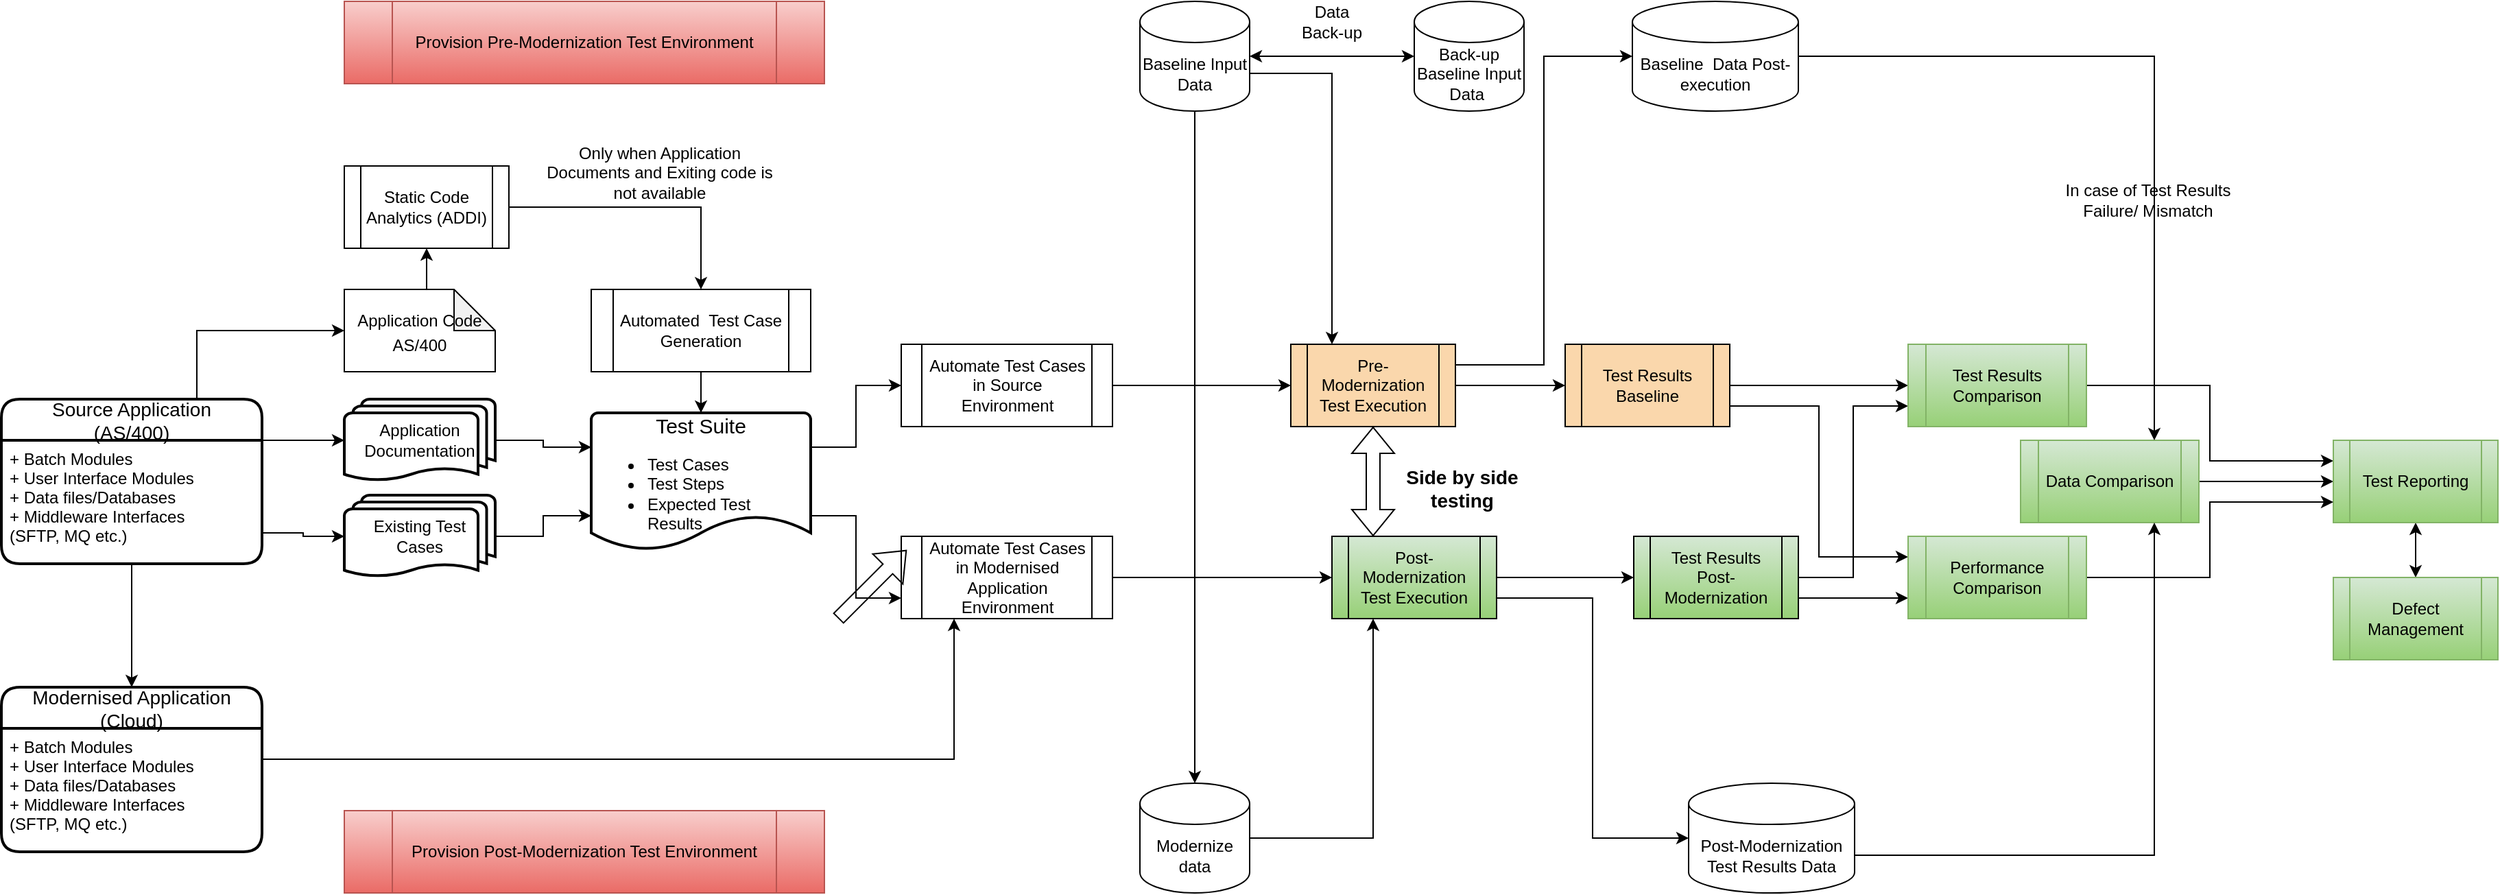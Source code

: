 <mxfile version="20.6.0" type="github">
  <diagram id="OM0IrNqEqAMPZpGWEgh5" name="Page-1">
    <mxGraphModel dx="1577" dy="2244" grid="1" gridSize="10" guides="1" tooltips="1" connect="1" arrows="1" fold="1" page="1" pageScale="1" pageWidth="826" pageHeight="1169" math="0" shadow="0">
      <root>
        <mxCell id="0" />
        <mxCell id="1" parent="0" />
        <mxCell id="sKHwCAjAp6CKXzJC5bC2-12" style="edgeStyle=orthogonalEdgeStyle;rounded=0;orthogonalLoop=1;jettySize=auto;html=1;exitX=0.75;exitY=0;exitDx=0;exitDy=0;entryX=0;entryY=0.5;entryDx=0;entryDy=0;entryPerimeter=0;fontSize=12;" edge="1" parent="1" source="sKHwCAjAp6CKXzJC5bC2-1" target="sKHwCAjAp6CKXzJC5bC2-9">
          <mxGeometry relative="1" as="geometry" />
        </mxCell>
        <mxCell id="sKHwCAjAp6CKXzJC5bC2-1" value="Source Application &#xa;(AS/400)" style="swimlane;childLayout=stackLayout;horizontal=1;startSize=30;horizontalStack=0;rounded=1;fontSize=14;fontStyle=0;strokeWidth=2;resizeParent=0;resizeLast=1;shadow=0;dashed=0;align=center;" vertex="1" parent="1">
          <mxGeometry x="50" y="240" width="190" height="120" as="geometry" />
        </mxCell>
        <mxCell id="sKHwCAjAp6CKXzJC5bC2-2" value="+ Batch Modules&#xa;+ User Interface Modules&#xa;+ Data files/Databases&#xa;+ Middleware Interfaces &#xa;(SFTP, MQ etc.)" style="align=left;strokeColor=none;fillColor=none;spacingLeft=4;fontSize=12;verticalAlign=top;resizable=0;rotatable=0;part=1;" vertex="1" parent="sKHwCAjAp6CKXzJC5bC2-1">
          <mxGeometry y="30" width="190" height="90" as="geometry" />
        </mxCell>
        <mxCell id="sKHwCAjAp6CKXzJC5bC2-3" value="Modernised Application &#xa;(Cloud)" style="swimlane;childLayout=stackLayout;horizontal=1;startSize=30;horizontalStack=0;rounded=1;fontSize=14;fontStyle=0;strokeWidth=2;resizeParent=0;resizeLast=1;shadow=0;dashed=0;align=center;" vertex="1" parent="1">
          <mxGeometry x="50" y="450" width="190" height="120" as="geometry" />
        </mxCell>
        <mxCell id="sKHwCAjAp6CKXzJC5bC2-4" value="+ Batch Modules&#xa;+ User Interface Modules&#xa;+ Data files/Databases&#xa;+ Middleware Interfaces &#xa;(SFTP, MQ etc.)" style="align=left;strokeColor=none;fillColor=none;spacingLeft=4;fontSize=12;verticalAlign=top;resizable=0;rotatable=0;part=1;" vertex="1" parent="sKHwCAjAp6CKXzJC5bC2-3">
          <mxGeometry y="30" width="190" height="90" as="geometry" />
        </mxCell>
        <mxCell id="sKHwCAjAp6CKXzJC5bC2-20" style="edgeStyle=orthogonalEdgeStyle;rounded=0;orthogonalLoop=1;jettySize=auto;html=1;exitX=1;exitY=0.5;exitDx=0;exitDy=0;exitPerimeter=0;entryX=0;entryY=0.25;entryDx=0;entryDy=0;entryPerimeter=0;fontSize=12;" edge="1" parent="1" source="sKHwCAjAp6CKXzJC5bC2-5" target="sKHwCAjAp6CKXzJC5bC2-7">
          <mxGeometry relative="1" as="geometry" />
        </mxCell>
        <mxCell id="sKHwCAjAp6CKXzJC5bC2-5" value="Application Documentation" style="strokeWidth=2;html=1;shape=mxgraph.flowchart.multi-document;whiteSpace=wrap;" vertex="1" parent="1">
          <mxGeometry x="300" y="240" width="110" height="60" as="geometry" />
        </mxCell>
        <mxCell id="sKHwCAjAp6CKXzJC5bC2-23" style="edgeStyle=orthogonalEdgeStyle;rounded=0;orthogonalLoop=1;jettySize=auto;html=1;exitX=1;exitY=0.5;exitDx=0;exitDy=0;exitPerimeter=0;entryX=0;entryY=0.75;entryDx=0;entryDy=0;entryPerimeter=0;fontSize=12;" edge="1" parent="1" source="sKHwCAjAp6CKXzJC5bC2-6" target="sKHwCAjAp6CKXzJC5bC2-7">
          <mxGeometry relative="1" as="geometry" />
        </mxCell>
        <mxCell id="sKHwCAjAp6CKXzJC5bC2-6" value="Existing Test &lt;br&gt;Cases" style="strokeWidth=2;html=1;shape=mxgraph.flowchart.multi-document;whiteSpace=wrap;" vertex="1" parent="1">
          <mxGeometry x="300" y="310" width="110" height="60" as="geometry" />
        </mxCell>
        <mxCell id="sKHwCAjAp6CKXzJC5bC2-70" style="edgeStyle=orthogonalEdgeStyle;rounded=0;orthogonalLoop=1;jettySize=auto;html=1;exitX=1;exitY=0.25;exitDx=0;exitDy=0;exitPerimeter=0;entryX=0;entryY=0.5;entryDx=0;entryDy=0;fontSize=12;" edge="1" parent="1" source="sKHwCAjAp6CKXzJC5bC2-7" target="sKHwCAjAp6CKXzJC5bC2-69">
          <mxGeometry relative="1" as="geometry" />
        </mxCell>
        <mxCell id="sKHwCAjAp6CKXzJC5bC2-72" style="edgeStyle=orthogonalEdgeStyle;rounded=0;orthogonalLoop=1;jettySize=auto;html=1;exitX=1;exitY=0.75;exitDx=0;exitDy=0;exitPerimeter=0;entryX=0;entryY=0.75;entryDx=0;entryDy=0;fontSize=12;" edge="1" parent="1" source="sKHwCAjAp6CKXzJC5bC2-7" target="sKHwCAjAp6CKXzJC5bC2-71">
          <mxGeometry relative="1" as="geometry" />
        </mxCell>
        <mxCell id="sKHwCAjAp6CKXzJC5bC2-7" value="&lt;span style=&quot;text-align: left;&quot;&gt;&lt;font style=&quot;font-size: 15px;&quot;&gt;Test Suite&lt;/font&gt;&lt;/span&gt;&lt;br&gt;&lt;ul&gt;&lt;li style=&quot;text-align: left;&quot;&gt;Test Cases&lt;/li&gt;&lt;li style=&quot;text-align: left;&quot;&gt;Test Steps&lt;/li&gt;&lt;li&gt;&lt;div style=&quot;text-align: left;&quot;&gt;Expected Test Results&lt;/div&gt;&lt;/li&gt;&lt;/ul&gt;" style="strokeWidth=2;html=1;shape=mxgraph.flowchart.document2;whiteSpace=wrap;size=0.25;" vertex="1" parent="1">
          <mxGeometry x="480" y="250" width="160" height="100" as="geometry" />
        </mxCell>
        <mxCell id="sKHwCAjAp6CKXzJC5bC2-15" style="edgeStyle=orthogonalEdgeStyle;rounded=0;orthogonalLoop=1;jettySize=auto;html=1;exitX=0.5;exitY=0;exitDx=0;exitDy=0;exitPerimeter=0;entryX=0.5;entryY=1;entryDx=0;entryDy=0;fontSize=12;" edge="1" parent="1" source="sKHwCAjAp6CKXzJC5bC2-9" target="sKHwCAjAp6CKXzJC5bC2-14">
          <mxGeometry relative="1" as="geometry" />
        </mxCell>
        <mxCell id="sKHwCAjAp6CKXzJC5bC2-9" value="&lt;font style=&quot;font-size: 12px;&quot;&gt;Application Code&lt;br&gt;AS/400&lt;/font&gt;" style="shape=note;whiteSpace=wrap;html=1;backgroundOutline=1;darkOpacity=0.05;fontSize=15;" vertex="1" parent="1">
          <mxGeometry x="300" y="160" width="110" height="60" as="geometry" />
        </mxCell>
        <mxCell id="sKHwCAjAp6CKXzJC5bC2-10" style="edgeStyle=orthogonalEdgeStyle;rounded=0;orthogonalLoop=1;jettySize=auto;html=1;exitX=1;exitY=0;exitDx=0;exitDy=0;entryX=0;entryY=0.5;entryDx=0;entryDy=0;entryPerimeter=0;fontSize=12;" edge="1" parent="1" source="sKHwCAjAp6CKXzJC5bC2-2" target="sKHwCAjAp6CKXzJC5bC2-5">
          <mxGeometry relative="1" as="geometry">
            <Array as="points">
              <mxPoint x="260" y="270" />
              <mxPoint x="260" y="270" />
            </Array>
          </mxGeometry>
        </mxCell>
        <mxCell id="sKHwCAjAp6CKXzJC5bC2-11" style="edgeStyle=orthogonalEdgeStyle;rounded=0;orthogonalLoop=1;jettySize=auto;html=1;exitX=1;exitY=0.75;exitDx=0;exitDy=0;entryX=0;entryY=0.5;entryDx=0;entryDy=0;entryPerimeter=0;fontSize=12;" edge="1" parent="1" source="sKHwCAjAp6CKXzJC5bC2-2" target="sKHwCAjAp6CKXzJC5bC2-6">
          <mxGeometry relative="1" as="geometry" />
        </mxCell>
        <mxCell id="sKHwCAjAp6CKXzJC5bC2-19" style="edgeStyle=orthogonalEdgeStyle;rounded=0;orthogonalLoop=1;jettySize=auto;html=1;exitX=0.5;exitY=1;exitDx=0;exitDy=0;entryX=0.5;entryY=0;entryDx=0;entryDy=0;entryPerimeter=0;fontSize=12;" edge="1" parent="1" source="sKHwCAjAp6CKXzJC5bC2-13" target="sKHwCAjAp6CKXzJC5bC2-7">
          <mxGeometry relative="1" as="geometry" />
        </mxCell>
        <mxCell id="sKHwCAjAp6CKXzJC5bC2-13" value="Automated &amp;nbsp;Test Case Generation" style="shape=process;whiteSpace=wrap;html=1;backgroundOutline=1;fontSize=12;" vertex="1" parent="1">
          <mxGeometry x="480" y="160" width="160" height="60" as="geometry" />
        </mxCell>
        <mxCell id="sKHwCAjAp6CKXzJC5bC2-18" style="edgeStyle=orthogonalEdgeStyle;rounded=0;orthogonalLoop=1;jettySize=auto;html=1;exitX=1;exitY=0.5;exitDx=0;exitDy=0;entryX=0.5;entryY=0;entryDx=0;entryDy=0;fontSize=12;" edge="1" parent="1" source="sKHwCAjAp6CKXzJC5bC2-14" target="sKHwCAjAp6CKXzJC5bC2-13">
          <mxGeometry relative="1" as="geometry" />
        </mxCell>
        <mxCell id="sKHwCAjAp6CKXzJC5bC2-14" value="Static Code Analytics (ADDI)" style="shape=process;whiteSpace=wrap;html=1;backgroundOutline=1;fontSize=12;" vertex="1" parent="1">
          <mxGeometry x="300" y="70" width="120" height="60" as="geometry" />
        </mxCell>
        <mxCell id="sKHwCAjAp6CKXzJC5bC2-24" value="Only when Application Documents and Exiting code is not available" style="text;html=1;strokeColor=none;fillColor=none;align=center;verticalAlign=middle;whiteSpace=wrap;rounded=0;fontSize=12;" vertex="1" parent="1">
          <mxGeometry x="440" y="60" width="180" height="30" as="geometry" />
        </mxCell>
        <mxCell id="sKHwCAjAp6CKXzJC5bC2-29" style="edgeStyle=orthogonalEdgeStyle;rounded=0;orthogonalLoop=1;jettySize=auto;html=1;exitX=1;exitY=0.5;exitDx=0;exitDy=0;entryX=0;entryY=0.5;entryDx=0;entryDy=0;" edge="1" parent="1" source="sKHwCAjAp6CKXzJC5bC2-31" target="sKHwCAjAp6CKXzJC5bC2-33">
          <mxGeometry relative="1" as="geometry" />
        </mxCell>
        <mxCell id="sKHwCAjAp6CKXzJC5bC2-95" style="edgeStyle=orthogonalEdgeStyle;rounded=0;orthogonalLoop=1;jettySize=auto;html=1;exitX=1;exitY=0.5;exitDx=0;exitDy=0;entryX=0;entryY=0.5;entryDx=0;entryDy=0;fontSize=12;startArrow=none;startFill=0;" edge="1" parent="1" source="sKHwCAjAp6CKXzJC5bC2-33" target="sKHwCAjAp6CKXzJC5bC2-43">
          <mxGeometry relative="1" as="geometry" />
        </mxCell>
        <mxCell id="sKHwCAjAp6CKXzJC5bC2-96" style="edgeStyle=orthogonalEdgeStyle;rounded=0;orthogonalLoop=1;jettySize=auto;html=1;exitX=1;exitY=0.75;exitDx=0;exitDy=0;entryX=0;entryY=0.25;entryDx=0;entryDy=0;fontSize=12;startArrow=none;startFill=0;" edge="1" parent="1" source="sKHwCAjAp6CKXzJC5bC2-33" target="sKHwCAjAp6CKXzJC5bC2-86">
          <mxGeometry relative="1" as="geometry" />
        </mxCell>
        <mxCell id="sKHwCAjAp6CKXzJC5bC2-33" value="Test Results Baseline" style="shape=process;whiteSpace=wrap;html=1;backgroundOutline=1;fillColor=#fad7ac;" vertex="1" parent="1">
          <mxGeometry x="1190" y="200" width="120" height="60" as="geometry" />
        </mxCell>
        <mxCell id="sKHwCAjAp6CKXzJC5bC2-36" style="edgeStyle=orthogonalEdgeStyle;rounded=0;orthogonalLoop=1;jettySize=auto;html=1;exitX=1;exitY=0.5;exitDx=0;exitDy=0;entryX=0;entryY=0.5;entryDx=0;entryDy=0;" edge="1" parent="1" source="sKHwCAjAp6CKXzJC5bC2-38" target="sKHwCAjAp6CKXzJC5bC2-40">
          <mxGeometry relative="1" as="geometry" />
        </mxCell>
        <mxCell id="sKHwCAjAp6CKXzJC5bC2-93" style="edgeStyle=orthogonalEdgeStyle;rounded=0;orthogonalLoop=1;jettySize=auto;html=1;exitX=1;exitY=0.75;exitDx=0;exitDy=0;entryX=0;entryY=0.5;entryDx=0;entryDy=0;entryPerimeter=0;fontSize=12;startArrow=none;startFill=0;" edge="1" parent="1" source="sKHwCAjAp6CKXzJC5bC2-38" target="sKHwCAjAp6CKXzJC5bC2-54">
          <mxGeometry relative="1" as="geometry" />
        </mxCell>
        <mxCell id="sKHwCAjAp6CKXzJC5bC2-38" value="Post-Modernization Test Execution" style="shape=process;whiteSpace=wrap;html=1;backgroundOutline=1;gradientColor=#97d077;fillColor=#d5e8d4;" vertex="1" parent="1">
          <mxGeometry x="1020" y="340" width="120" height="60" as="geometry" />
        </mxCell>
        <mxCell id="sKHwCAjAp6CKXzJC5bC2-97" style="edgeStyle=orthogonalEdgeStyle;rounded=0;orthogonalLoop=1;jettySize=auto;html=1;exitX=1;exitY=0.75;exitDx=0;exitDy=0;entryX=0;entryY=0.75;entryDx=0;entryDy=0;fontSize=12;startArrow=none;startFill=0;" edge="1" parent="1" source="sKHwCAjAp6CKXzJC5bC2-40" target="sKHwCAjAp6CKXzJC5bC2-86">
          <mxGeometry relative="1" as="geometry" />
        </mxCell>
        <mxCell id="sKHwCAjAp6CKXzJC5bC2-98" style="edgeStyle=orthogonalEdgeStyle;rounded=0;orthogonalLoop=1;jettySize=auto;html=1;exitX=1;exitY=0.5;exitDx=0;exitDy=0;entryX=0;entryY=0.75;entryDx=0;entryDy=0;fontSize=12;startArrow=none;startFill=0;" edge="1" parent="1" source="sKHwCAjAp6CKXzJC5bC2-40" target="sKHwCAjAp6CKXzJC5bC2-43">
          <mxGeometry relative="1" as="geometry" />
        </mxCell>
        <mxCell id="sKHwCAjAp6CKXzJC5bC2-40" value="Test Results Post-Modernization" style="shape=process;whiteSpace=wrap;html=1;backgroundOutline=1;gradientColor=#97d077;fillColor=#d5e8d4;" vertex="1" parent="1">
          <mxGeometry x="1240" y="340" width="120" height="60" as="geometry" />
        </mxCell>
        <mxCell id="sKHwCAjAp6CKXzJC5bC2-101" style="edgeStyle=orthogonalEdgeStyle;rounded=0;orthogonalLoop=1;jettySize=auto;html=1;exitX=1;exitY=0.5;exitDx=0;exitDy=0;entryX=0;entryY=0.25;entryDx=0;entryDy=0;fontSize=12;startArrow=none;startFill=0;" edge="1" parent="1" source="sKHwCAjAp6CKXzJC5bC2-43" target="sKHwCAjAp6CKXzJC5bC2-47">
          <mxGeometry relative="1" as="geometry" />
        </mxCell>
        <mxCell id="sKHwCAjAp6CKXzJC5bC2-43" value="Test Results Comparison" style="shape=process;whiteSpace=wrap;html=1;backgroundOutline=1;gradientColor=#97d077;fillColor=#d5e8d4;strokeColor=#82b366;" vertex="1" parent="1">
          <mxGeometry x="1440" y="200" width="130" height="60" as="geometry" />
        </mxCell>
        <mxCell id="sKHwCAjAp6CKXzJC5bC2-102" style="edgeStyle=orthogonalEdgeStyle;rounded=0;orthogonalLoop=1;jettySize=auto;html=1;exitX=1;exitY=0.5;exitDx=0;exitDy=0;entryX=0;entryY=0.5;entryDx=0;entryDy=0;fontSize=12;startArrow=none;startFill=0;" edge="1" parent="1" source="sKHwCAjAp6CKXzJC5bC2-46" target="sKHwCAjAp6CKXzJC5bC2-47">
          <mxGeometry relative="1" as="geometry" />
        </mxCell>
        <mxCell id="sKHwCAjAp6CKXzJC5bC2-46" value="Data Comparison" style="shape=process;whiteSpace=wrap;html=1;backgroundOutline=1;gradientColor=#97d077;fillColor=#d5e8d4;strokeColor=#82b366;" vertex="1" parent="1">
          <mxGeometry x="1522" y="270" width="130" height="60" as="geometry" />
        </mxCell>
        <mxCell id="sKHwCAjAp6CKXzJC5bC2-105" style="edgeStyle=orthogonalEdgeStyle;rounded=0;orthogonalLoop=1;jettySize=auto;html=1;exitX=0.5;exitY=1;exitDx=0;exitDy=0;entryX=0.5;entryY=0;entryDx=0;entryDy=0;fontSize=12;startArrow=classic;startFill=1;" edge="1" parent="1" source="sKHwCAjAp6CKXzJC5bC2-47" target="sKHwCAjAp6CKXzJC5bC2-104">
          <mxGeometry relative="1" as="geometry" />
        </mxCell>
        <mxCell id="sKHwCAjAp6CKXzJC5bC2-47" value="Test Reporting" style="shape=process;whiteSpace=wrap;html=1;backgroundOutline=1;gradientColor=#97d077;fillColor=#d5e8d4;strokeColor=#82b366;" vertex="1" parent="1">
          <mxGeometry x="1750" y="270" width="120" height="60" as="geometry" />
        </mxCell>
        <mxCell id="sKHwCAjAp6CKXzJC5bC2-79" style="edgeStyle=orthogonalEdgeStyle;rounded=0;orthogonalLoop=1;jettySize=auto;html=1;exitX=0.5;exitY=1;exitDx=0;exitDy=0;exitPerimeter=0;fontSize=12;" edge="1" parent="1" source="sKHwCAjAp6CKXzJC5bC2-50" target="sKHwCAjAp6CKXzJC5bC2-77">
          <mxGeometry relative="1" as="geometry" />
        </mxCell>
        <mxCell id="sKHwCAjAp6CKXzJC5bC2-83" style="edgeStyle=orthogonalEdgeStyle;rounded=0;orthogonalLoop=1;jettySize=auto;html=1;exitX=1;exitY=0.5;exitDx=0;exitDy=0;exitPerimeter=0;entryX=0;entryY=0.5;entryDx=0;entryDy=0;entryPerimeter=0;fontSize=12;startArrow=classic;startFill=1;" edge="1" parent="1" source="sKHwCAjAp6CKXzJC5bC2-50" target="sKHwCAjAp6CKXzJC5bC2-81">
          <mxGeometry relative="1" as="geometry" />
        </mxCell>
        <mxCell id="sKHwCAjAp6CKXzJC5bC2-90" style="edgeStyle=orthogonalEdgeStyle;rounded=0;orthogonalLoop=1;jettySize=auto;html=1;exitX=1;exitY=0;exitDx=0;exitDy=52.5;exitPerimeter=0;entryX=0.25;entryY=0;entryDx=0;entryDy=0;fontSize=12;startArrow=none;startFill=0;" edge="1" parent="1" source="sKHwCAjAp6CKXzJC5bC2-50" target="sKHwCAjAp6CKXzJC5bC2-31">
          <mxGeometry relative="1" as="geometry" />
        </mxCell>
        <mxCell id="sKHwCAjAp6CKXzJC5bC2-50" value="Baseline Input Data" style="shape=cylinder3;whiteSpace=wrap;html=1;boundedLbl=1;backgroundOutline=1;size=15;" vertex="1" parent="1">
          <mxGeometry x="880" y="-50" width="80" height="80" as="geometry" />
        </mxCell>
        <mxCell id="sKHwCAjAp6CKXzJC5bC2-100" style="edgeStyle=orthogonalEdgeStyle;rounded=0;orthogonalLoop=1;jettySize=auto;html=1;exitX=1;exitY=0.5;exitDx=0;exitDy=0;exitPerimeter=0;entryX=0.75;entryY=0;entryDx=0;entryDy=0;fontSize=12;startArrow=none;startFill=0;" edge="1" parent="1" source="sKHwCAjAp6CKXzJC5bC2-52" target="sKHwCAjAp6CKXzJC5bC2-46">
          <mxGeometry relative="1" as="geometry" />
        </mxCell>
        <mxCell id="sKHwCAjAp6CKXzJC5bC2-52" value="Baseline&amp;nbsp; Data Post-execution" style="shape=cylinder3;whiteSpace=wrap;html=1;boundedLbl=1;backgroundOutline=1;size=15;" vertex="1" parent="1">
          <mxGeometry x="1239" y="-50" width="121" height="80" as="geometry" />
        </mxCell>
        <mxCell id="sKHwCAjAp6CKXzJC5bC2-99" style="edgeStyle=orthogonalEdgeStyle;rounded=0;orthogonalLoop=1;jettySize=auto;html=1;exitX=1;exitY=0;exitDx=0;exitDy=52.5;exitPerimeter=0;entryX=0.75;entryY=1;entryDx=0;entryDy=0;fontSize=12;startArrow=none;startFill=0;" edge="1" parent="1" source="sKHwCAjAp6CKXzJC5bC2-54" target="sKHwCAjAp6CKXzJC5bC2-46">
          <mxGeometry relative="1" as="geometry" />
        </mxCell>
        <mxCell id="sKHwCAjAp6CKXzJC5bC2-54" value="Post-Modernization Test Results Data" style="shape=cylinder3;whiteSpace=wrap;html=1;boundedLbl=1;backgroundOutline=1;size=15;" vertex="1" parent="1">
          <mxGeometry x="1280" y="520" width="121" height="80" as="geometry" />
        </mxCell>
        <mxCell id="sKHwCAjAp6CKXzJC5bC2-56" value="&lt;font style=&quot;font-size: 14px&quot;&gt;&lt;b&gt;Side by side testing&lt;/b&gt;&lt;/font&gt;" style="text;html=1;strokeColor=none;fillColor=none;align=center;verticalAlign=middle;whiteSpace=wrap;rounded=0;" vertex="1" parent="1">
          <mxGeometry x="1070" y="290" width="90" height="30" as="geometry" />
        </mxCell>
        <mxCell id="sKHwCAjAp6CKXzJC5bC2-58" value="Provision Pre-Modernization Test Environment" style="shape=process;whiteSpace=wrap;html=1;backgroundOutline=1;fillColor=#f8cecc;gradientColor=#ea6b66;strokeColor=#b85450;" vertex="1" parent="1">
          <mxGeometry x="300" y="-50" width="350" height="60" as="geometry" />
        </mxCell>
        <mxCell id="sKHwCAjAp6CKXzJC5bC2-60" value="Provision Post-Modernization Test Environment" style="shape=process;whiteSpace=wrap;html=1;backgroundOutline=1;fillColor=#f8cecc;gradientColor=#ea6b66;strokeColor=#b85450;" vertex="1" parent="1">
          <mxGeometry x="300" y="540" width="350" height="60" as="geometry" />
        </mxCell>
        <mxCell id="sKHwCAjAp6CKXzJC5bC2-62" value="In case of Test Results Failure/ Mismatch" style="text;html=1;strokeColor=none;fillColor=none;align=center;verticalAlign=middle;whiteSpace=wrap;rounded=0;" vertex="1" parent="1">
          <mxGeometry x="1540" y="80" width="150" height="30" as="geometry" />
        </mxCell>
        <mxCell id="sKHwCAjAp6CKXzJC5bC2-107" style="edgeStyle=orthogonalEdgeStyle;rounded=0;orthogonalLoop=1;jettySize=auto;html=1;exitX=1;exitY=0.5;exitDx=0;exitDy=0;entryX=0;entryY=0.5;entryDx=0;entryDy=0;fontSize=12;startArrow=none;startFill=0;" edge="1" parent="1" source="sKHwCAjAp6CKXzJC5bC2-69" target="sKHwCAjAp6CKXzJC5bC2-31">
          <mxGeometry relative="1" as="geometry" />
        </mxCell>
        <mxCell id="sKHwCAjAp6CKXzJC5bC2-69" value="Automate Test Cases in Source Environment" style="shape=process;whiteSpace=wrap;html=1;backgroundOutline=1;fontSize=12;" vertex="1" parent="1">
          <mxGeometry x="706" y="200" width="154" height="60" as="geometry" />
        </mxCell>
        <mxCell id="sKHwCAjAp6CKXzJC5bC2-106" style="edgeStyle=orthogonalEdgeStyle;rounded=0;orthogonalLoop=1;jettySize=auto;html=1;exitX=1;exitY=0.5;exitDx=0;exitDy=0;entryX=0;entryY=0.5;entryDx=0;entryDy=0;fontSize=12;startArrow=none;startFill=0;" edge="1" parent="1" source="sKHwCAjAp6CKXzJC5bC2-71" target="sKHwCAjAp6CKXzJC5bC2-38">
          <mxGeometry relative="1" as="geometry" />
        </mxCell>
        <mxCell id="sKHwCAjAp6CKXzJC5bC2-71" value="Automate Test Cases in Modernised&lt;br&gt;Application Environment" style="shape=process;whiteSpace=wrap;html=1;backgroundOutline=1;fontSize=12;" vertex="1" parent="1">
          <mxGeometry x="706" y="340" width="154" height="60" as="geometry" />
        </mxCell>
        <mxCell id="sKHwCAjAp6CKXzJC5bC2-74" style="edgeStyle=orthogonalEdgeStyle;rounded=0;orthogonalLoop=1;jettySize=auto;html=1;exitX=1;exitY=0.25;exitDx=0;exitDy=0;entryX=0.25;entryY=1;entryDx=0;entryDy=0;fontSize=12;" edge="1" parent="1" source="sKHwCAjAp6CKXzJC5bC2-4" target="sKHwCAjAp6CKXzJC5bC2-71">
          <mxGeometry relative="1" as="geometry" />
        </mxCell>
        <mxCell id="sKHwCAjAp6CKXzJC5bC2-91" style="edgeStyle=orthogonalEdgeStyle;rounded=0;orthogonalLoop=1;jettySize=auto;html=1;exitX=1;exitY=0.5;exitDx=0;exitDy=0;exitPerimeter=0;entryX=0.25;entryY=1;entryDx=0;entryDy=0;fontSize=12;startArrow=none;startFill=0;" edge="1" parent="1" source="sKHwCAjAp6CKXzJC5bC2-77" target="sKHwCAjAp6CKXzJC5bC2-38">
          <mxGeometry relative="1" as="geometry" />
        </mxCell>
        <mxCell id="sKHwCAjAp6CKXzJC5bC2-77" value="Modernize data" style="shape=cylinder3;whiteSpace=wrap;html=1;boundedLbl=1;backgroundOutline=1;size=15;" vertex="1" parent="1">
          <mxGeometry x="880" y="520" width="80" height="80" as="geometry" />
        </mxCell>
        <mxCell id="sKHwCAjAp6CKXzJC5bC2-81" value="Back-up Baseline Input Data&amp;nbsp;" style="shape=cylinder3;whiteSpace=wrap;html=1;boundedLbl=1;backgroundOutline=1;size=15;" vertex="1" parent="1">
          <mxGeometry x="1080" y="-50" width="80" height="80" as="geometry" />
        </mxCell>
        <mxCell id="sKHwCAjAp6CKXzJC5bC2-84" value="Data Back-up" style="text;html=1;strokeColor=none;fillColor=none;align=center;verticalAlign=middle;whiteSpace=wrap;rounded=0;fontSize=12;" vertex="1" parent="1">
          <mxGeometry x="990" y="-50" width="60" height="30" as="geometry" />
        </mxCell>
        <mxCell id="sKHwCAjAp6CKXzJC5bC2-103" style="edgeStyle=orthogonalEdgeStyle;rounded=0;orthogonalLoop=1;jettySize=auto;html=1;exitX=1;exitY=0.5;exitDx=0;exitDy=0;entryX=0;entryY=0.75;entryDx=0;entryDy=0;fontSize=12;startArrow=none;startFill=0;" edge="1" parent="1" source="sKHwCAjAp6CKXzJC5bC2-86" target="sKHwCAjAp6CKXzJC5bC2-47">
          <mxGeometry relative="1" as="geometry" />
        </mxCell>
        <mxCell id="sKHwCAjAp6CKXzJC5bC2-86" value="Performance Comparison" style="shape=process;whiteSpace=wrap;html=1;backgroundOutline=1;gradientColor=#97d077;fillColor=#d5e8d4;strokeColor=#82b366;" vertex="1" parent="1">
          <mxGeometry x="1440" y="340" width="130" height="60" as="geometry" />
        </mxCell>
        <mxCell id="sKHwCAjAp6CKXzJC5bC2-94" style="edgeStyle=orthogonalEdgeStyle;rounded=0;orthogonalLoop=1;jettySize=auto;html=1;exitX=1;exitY=0.25;exitDx=0;exitDy=0;entryX=0;entryY=0.5;entryDx=0;entryDy=0;entryPerimeter=0;fontSize=12;startArrow=none;startFill=0;" edge="1" parent="1" source="sKHwCAjAp6CKXzJC5bC2-31" target="sKHwCAjAp6CKXzJC5bC2-52">
          <mxGeometry relative="1" as="geometry" />
        </mxCell>
        <mxCell id="sKHwCAjAp6CKXzJC5bC2-31" value="Pre-Modernization Test Execution" style="shape=process;whiteSpace=wrap;html=1;backgroundOutline=1;fillColor=#fad7ac;" vertex="1" parent="1">
          <mxGeometry x="990" y="200" width="120" height="60" as="geometry" />
        </mxCell>
        <mxCell id="sKHwCAjAp6CKXzJC5bC2-88" value="" style="shape=flexArrow;endArrow=classic;startArrow=classic;html=1;rounded=0;fontSize=12;entryX=0.5;entryY=1;entryDx=0;entryDy=0;exitX=0.25;exitY=0;exitDx=0;exitDy=0;" edge="1" parent="1" source="sKHwCAjAp6CKXzJC5bC2-38" target="sKHwCAjAp6CKXzJC5bC2-31">
          <mxGeometry width="100" height="100" relative="1" as="geometry">
            <mxPoint x="670" y="400" as="sourcePoint" />
            <mxPoint x="770" y="300" as="targetPoint" />
          </mxGeometry>
        </mxCell>
        <mxCell id="sKHwCAjAp6CKXzJC5bC2-104" value="Defect Management" style="shape=process;whiteSpace=wrap;html=1;backgroundOutline=1;gradientColor=#97d077;fillColor=#d5e8d4;strokeColor=#82b366;" vertex="1" parent="1">
          <mxGeometry x="1750" y="370" width="120" height="60" as="geometry" />
        </mxCell>
        <mxCell id="sKHwCAjAp6CKXzJC5bC2-108" value="" style="shape=flexArrow;endArrow=classic;html=1;rounded=0;fontSize=12;" edge="1" parent="1">
          <mxGeometry width="50" height="50" relative="1" as="geometry">
            <mxPoint x="660" y="400" as="sourcePoint" />
            <mxPoint x="710" y="350" as="targetPoint" />
          </mxGeometry>
        </mxCell>
        <mxCell id="sKHwCAjAp6CKXzJC5bC2-109" style="edgeStyle=orthogonalEdgeStyle;rounded=0;orthogonalLoop=1;jettySize=auto;html=1;exitX=0.5;exitY=1;exitDx=0;exitDy=0;entryX=0.5;entryY=0;entryDx=0;entryDy=0;fontSize=12;startArrow=none;startFill=0;" edge="1" parent="1" source="sKHwCAjAp6CKXzJC5bC2-2" target="sKHwCAjAp6CKXzJC5bC2-3">
          <mxGeometry relative="1" as="geometry" />
        </mxCell>
      </root>
    </mxGraphModel>
  </diagram>
</mxfile>
